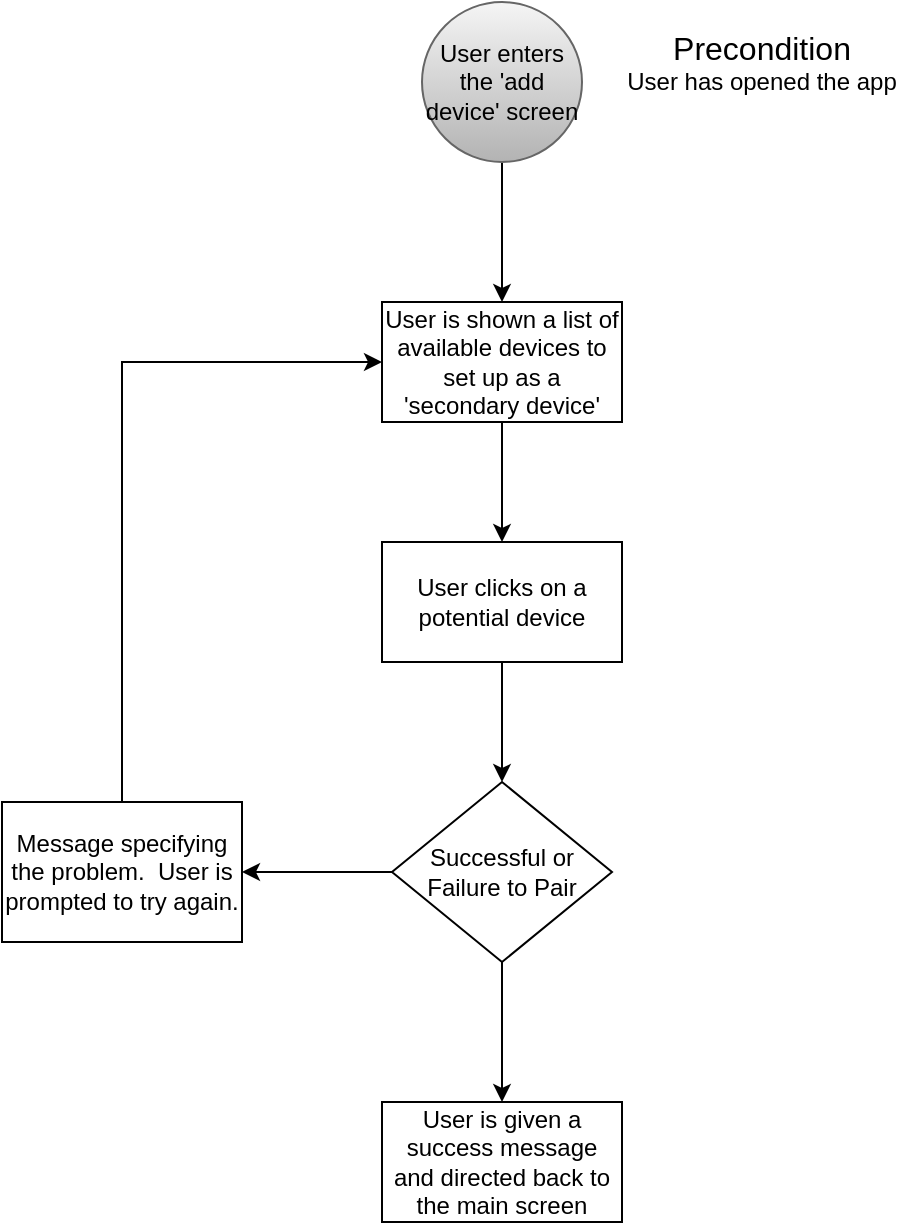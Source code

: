 <mxfile version="13.6.5">
    <diagram id="o3KW7QgCzo3e-9KRqWMI" name="Page-1">
        <mxGraphModel dx="1055" dy="658" grid="1" gridSize="10" guides="1" tooltips="1" connect="1" arrows="1" fold="1" page="1" pageScale="1" pageWidth="827" pageHeight="1169" math="0" shadow="0">
            <root>
                <mxCell id="0"/>
                <mxCell id="1" parent="0"/>
                <mxCell id="GBChhYuTOTe9tz5duwFy-11" style="edgeStyle=orthogonalEdgeStyle;rounded=0;orthogonalLoop=1;jettySize=auto;html=1;entryX=0.5;entryY=0;entryDx=0;entryDy=0;" parent="1" source="GBChhYuTOTe9tz5duwFy-2" target="GBChhYuTOTe9tz5duwFy-5" edge="1">
                    <mxGeometry relative="1" as="geometry"/>
                </mxCell>
                <mxCell id="GBChhYuTOTe9tz5duwFy-2" value="&lt;font color=&quot;#000000&quot;&gt;User enters the 'add device' screen&lt;/font&gt;" style="ellipse;whiteSpace=wrap;html=1;aspect=fixed;fillColor=#f5f5f5;strokeColor=#666666;gradientColor=#b3b3b3;" parent="1" vertex="1">
                    <mxGeometry x="400" y="50" width="80" height="80" as="geometry"/>
                </mxCell>
                <mxCell id="GBChhYuTOTe9tz5duwFy-3" value="&lt;div&gt;&lt;font style=&quot;font-size: 16px&quot;&gt;Precondition&lt;br&gt;&lt;/font&gt;&lt;/div&gt;&lt;div&gt;User has opened the app&lt;br&gt;&lt;font style=&quot;font-size: 16px&quot;&gt;&lt;/font&gt;&lt;/div&gt;" style="text;html=1;strokeColor=none;fillColor=none;align=center;verticalAlign=middle;whiteSpace=wrap;rounded=0;" parent="1" vertex="1">
                    <mxGeometry x="490" y="70" width="160" height="20" as="geometry"/>
                </mxCell>
                <mxCell id="GBChhYuTOTe9tz5duwFy-12" style="edgeStyle=orthogonalEdgeStyle;rounded=0;orthogonalLoop=1;jettySize=auto;html=1;entryX=0.5;entryY=0;entryDx=0;entryDy=0;" parent="1" source="GBChhYuTOTe9tz5duwFy-5" target="GBChhYuTOTe9tz5duwFy-6" edge="1">
                    <mxGeometry relative="1" as="geometry"/>
                </mxCell>
                <mxCell id="GBChhYuTOTe9tz5duwFy-5" value="User is shown a list of available devices to set up as a 'secondary device'" style="rounded=0;whiteSpace=wrap;html=1;" parent="1" vertex="1">
                    <mxGeometry x="380" y="200" width="120" height="60" as="geometry"/>
                </mxCell>
                <mxCell id="GBChhYuTOTe9tz5duwFy-13" style="edgeStyle=orthogonalEdgeStyle;rounded=0;orthogonalLoop=1;jettySize=auto;html=1;entryX=0.5;entryY=0;entryDx=0;entryDy=0;" parent="1" source="GBChhYuTOTe9tz5duwFy-6" target="GBChhYuTOTe9tz5duwFy-8" edge="1">
                    <mxGeometry relative="1" as="geometry"/>
                </mxCell>
                <mxCell id="GBChhYuTOTe9tz5duwFy-6" value="User clicks on a potential device" style="rounded=0;whiteSpace=wrap;html=1;" parent="1" vertex="1">
                    <mxGeometry x="380" y="320" width="120" height="60" as="geometry"/>
                </mxCell>
                <mxCell id="GBChhYuTOTe9tz5duwFy-14" style="edgeStyle=orthogonalEdgeStyle;rounded=0;orthogonalLoop=1;jettySize=auto;html=1;entryX=0.5;entryY=0;entryDx=0;entryDy=0;" parent="1" source="GBChhYuTOTe9tz5duwFy-8" target="GBChhYuTOTe9tz5duwFy-10" edge="1">
                    <mxGeometry relative="1" as="geometry"/>
                </mxCell>
                <mxCell id="GBChhYuTOTe9tz5duwFy-15" style="edgeStyle=orthogonalEdgeStyle;rounded=0;orthogonalLoop=1;jettySize=auto;html=1;entryX=1;entryY=0.5;entryDx=0;entryDy=0;" parent="1" source="GBChhYuTOTe9tz5duwFy-8" target="GBChhYuTOTe9tz5duwFy-9" edge="1">
                    <mxGeometry relative="1" as="geometry"/>
                </mxCell>
                <mxCell id="GBChhYuTOTe9tz5duwFy-8" value="Successful or Failure to Pair" style="rhombus;whiteSpace=wrap;html=1;" parent="1" vertex="1">
                    <mxGeometry x="385" y="440" width="110" height="90" as="geometry"/>
                </mxCell>
                <mxCell id="GBChhYuTOTe9tz5duwFy-16" style="edgeStyle=orthogonalEdgeStyle;rounded=0;orthogonalLoop=1;jettySize=auto;html=1;entryX=0;entryY=0.5;entryDx=0;entryDy=0;" parent="1" source="GBChhYuTOTe9tz5duwFy-9" target="GBChhYuTOTe9tz5duwFy-5" edge="1">
                    <mxGeometry relative="1" as="geometry">
                        <mxPoint x="250" y="210" as="targetPoint"/>
                        <Array as="points">
                            <mxPoint x="250" y="230"/>
                        </Array>
                    </mxGeometry>
                </mxCell>
                <mxCell id="GBChhYuTOTe9tz5duwFy-9" value="Message specifying the problem.&amp;nbsp; User is prompted to try again." style="rounded=0;whiteSpace=wrap;html=1;" parent="1" vertex="1">
                    <mxGeometry x="190" y="450" width="120" height="70" as="geometry"/>
                </mxCell>
                <mxCell id="GBChhYuTOTe9tz5duwFy-10" value="User is given a success message and directed back to the main screen" style="rounded=0;whiteSpace=wrap;html=1;" parent="1" vertex="1">
                    <mxGeometry x="380" y="600" width="120" height="60" as="geometry"/>
                </mxCell>
            </root>
        </mxGraphModel>
    </diagram>
</mxfile>